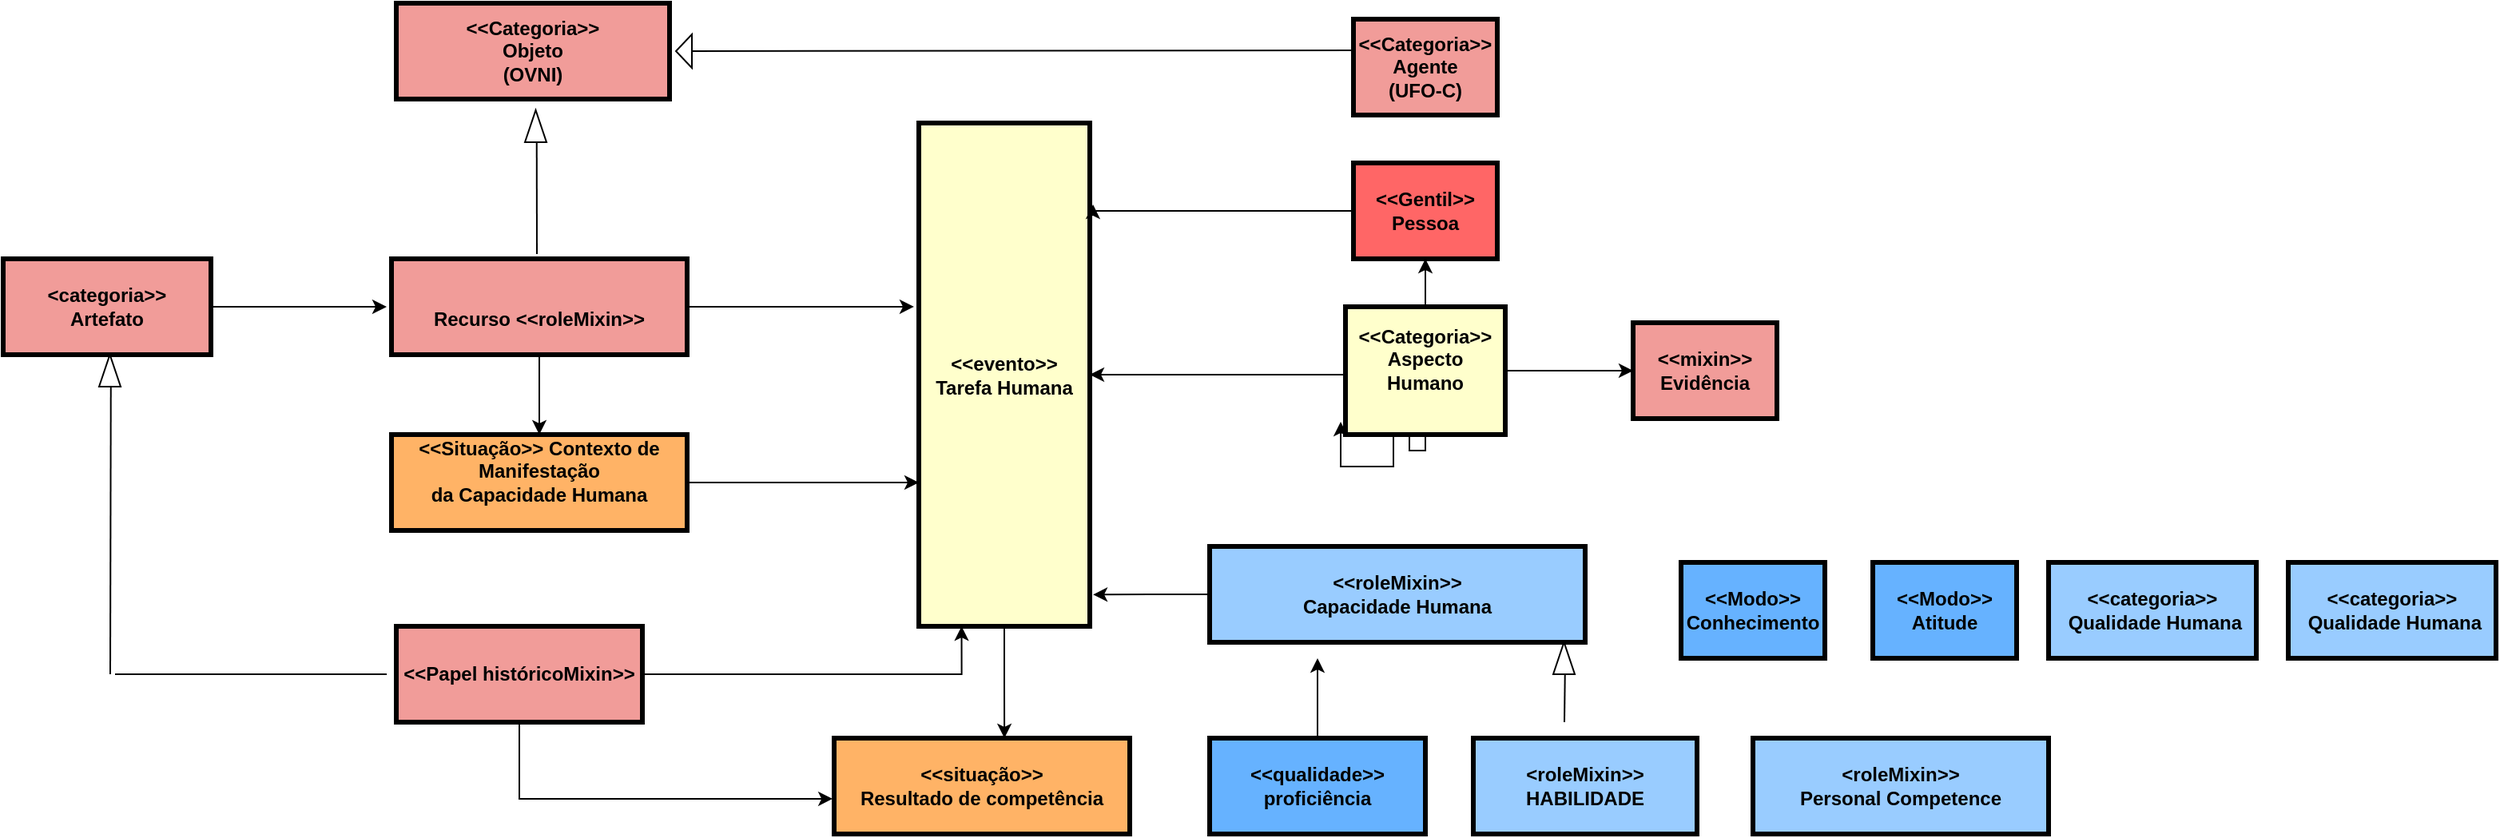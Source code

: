 <mxfile version="25.0.1">
  <diagram name="Page-1" id="c7558073-3199-34d8-9f00-42111426c3f3">
    <mxGraphModel dx="2180" dy="558" grid="1" gridSize="10" guides="1" tooltips="1" connect="1" arrows="1" fold="1" page="1" pageScale="1" pageWidth="826" pageHeight="1169" background="none" math="0" shadow="0">
      <root>
        <mxCell id="0" />
        <mxCell id="1" parent="0" />
        <mxCell id="3" value="&lt;&lt;evento&gt;&gt; &#xa;Tarefa Humana" style="whiteSpace=wrap;align=center;verticalAlign=middle;fontStyle=1;strokeWidth=3;fillColor=#FFFFCC" parent="1" vertex="1">
          <mxGeometry x="413" y="95" width="107" height="315" as="geometry" />
        </mxCell>
        <mxCell id="4" value="&lt;&lt;Categoria&gt;&gt; &#xa;Objeto &#xa;(OVNI)" style="whiteSpace=wrap;align=center;verticalAlign=middle;fontStyle=1;strokeWidth=3;fillColor=#F19C99;" parent="1" vertex="1">
          <mxGeometry x="86" y="20" width="171" height="60" as="geometry" />
        </mxCell>
        <mxCell id="mZcapRQyF1aLiEIGjjHd-96" value="&lt;&lt;Categoria&gt;&gt; &#xa;Agente &#xa;(UFO-C)" style="whiteSpace=wrap;align=center;verticalAlign=middle;fontStyle=1;strokeWidth=3;fillColor=#F19C99;" parent="1" vertex="1">
          <mxGeometry x="685" y="30.0" width="90" height="60" as="geometry" />
        </mxCell>
        <mxCell id="mZcapRQyF1aLiEIGjjHd-98" value="" style="endArrow=none;html=1;rounded=0;entryX=0;entryY=0.325;entryDx=0;entryDy=0;entryPerimeter=0;" parent="1" target="mZcapRQyF1aLiEIGjjHd-96" edge="1">
          <mxGeometry width="50" height="50" relative="1" as="geometry">
            <mxPoint x="271" y="50" as="sourcePoint" />
            <mxPoint x="591" y="49.5" as="targetPoint" />
          </mxGeometry>
        </mxCell>
        <mxCell id="mZcapRQyF1aLiEIGjjHd-100" value="" style="triangle;whiteSpace=wrap;html=1;direction=west;" parent="1" vertex="1">
          <mxGeometry x="261" y="39.5" width="10" height="21" as="geometry" />
        </mxCell>
        <mxCell id="mZcapRQyF1aLiEIGjjHd-101" value="&lt;&lt;Gentil&gt;&gt; &#xa;Pessoa" style="whiteSpace=wrap;align=center;verticalAlign=middle;fontStyle=1;strokeWidth=3;fillColor=#FF6666;" parent="1" vertex="1">
          <mxGeometry x="685" y="120.0" width="90" height="60" as="geometry" />
        </mxCell>
        <mxCell id="mZcapRQyF1aLiEIGjjHd-128" style="edgeStyle=orthogonalEdgeStyle;rounded=0;orthogonalLoop=1;jettySize=auto;html=1;entryX=1;entryY=0.5;entryDx=0;entryDy=0;" parent="1" source="mZcapRQyF1aLiEIGjjHd-102" target="3" edge="1">
          <mxGeometry relative="1" as="geometry">
            <Array as="points">
              <mxPoint x="600" y="253" />
            </Array>
          </mxGeometry>
        </mxCell>
        <mxCell id="mZcapRQyF1aLiEIGjjHd-135" value="" style="edgeStyle=orthogonalEdgeStyle;rounded=0;orthogonalLoop=1;jettySize=auto;html=1;" parent="1" source="mZcapRQyF1aLiEIGjjHd-102" target="mZcapRQyF1aLiEIGjjHd-101" edge="1">
          <mxGeometry relative="1" as="geometry" />
        </mxCell>
        <mxCell id="mZcapRQyF1aLiEIGjjHd-136" value="" style="edgeStyle=orthogonalEdgeStyle;rounded=0;orthogonalLoop=1;jettySize=auto;html=1;" parent="1" source="mZcapRQyF1aLiEIGjjHd-102" target="mZcapRQyF1aLiEIGjjHd-103" edge="1">
          <mxGeometry relative="1" as="geometry" />
        </mxCell>
        <mxCell id="mZcapRQyF1aLiEIGjjHd-102" value="&lt;&lt;Categoria&gt;&gt; &#xa;Aspecto Humano&#xa;" style="whiteSpace=wrap;align=center;verticalAlign=middle;fontStyle=1;strokeWidth=3;fillColor=#FFFFCC" parent="1" vertex="1">
          <mxGeometry x="680" y="210" width="100" height="80" as="geometry" />
        </mxCell>
        <mxCell id="mZcapRQyF1aLiEIGjjHd-103" value="&lt;&lt;mixin&gt;&gt; &#xa;Evidência" style="whiteSpace=wrap;align=center;verticalAlign=middle;fontStyle=1;strokeWidth=3;fillColor=#F19C99;" parent="1" vertex="1">
          <mxGeometry x="860" y="220.0" width="90" height="60" as="geometry" />
        </mxCell>
        <mxCell id="mZcapRQyF1aLiEIGjjHd-130" style="edgeStyle=orthogonalEdgeStyle;rounded=0;orthogonalLoop=1;jettySize=auto;html=1;entryX=1.019;entryY=0.937;entryDx=0;entryDy=0;entryPerimeter=0;" parent="1" source="mZcapRQyF1aLiEIGjjHd-104" target="3" edge="1">
          <mxGeometry relative="1" as="geometry">
            <mxPoint x="530" y="390" as="targetPoint" />
          </mxGeometry>
        </mxCell>
        <mxCell id="mZcapRQyF1aLiEIGjjHd-104" value="&lt;&lt;roleMixin&gt;&gt; &#xa;Capacidade Humana" style="whiteSpace=wrap;align=center;verticalAlign=middle;fontStyle=1;strokeWidth=3;fillColor=#99CCFF;" parent="1" vertex="1">
          <mxGeometry x="595" y="360" width="235" height="60" as="geometry" />
        </mxCell>
        <mxCell id="mZcapRQyF1aLiEIGjjHd-105" value="&lt;&lt;Modo&gt;&gt; &#xa;Conhecimento" style="whiteSpace=wrap;align=center;verticalAlign=middle;fontStyle=1;strokeWidth=3;fillColor=#66B2FF;" parent="1" vertex="1">
          <mxGeometry x="890" y="370.0" width="90" height="60" as="geometry" />
        </mxCell>
        <mxCell id="mZcapRQyF1aLiEIGjjHd-106" value="&lt;&lt;Modo&gt;&gt; &#xa;Atitude" style="whiteSpace=wrap;align=center;verticalAlign=middle;fontStyle=1;strokeWidth=3;fillColor=#66B2FF;" parent="1" vertex="1">
          <mxGeometry x="1010" y="370.0" width="90" height="60" as="geometry" />
        </mxCell>
        <mxCell id="mZcapRQyF1aLiEIGjjHd-107" value="&lt;&lt;categoria&gt;&gt; &#xa; Qualidade Humana" style="whiteSpace=wrap;align=center;verticalAlign=middle;fontStyle=1;strokeWidth=3;fillColor=#99CCFF;" parent="1" vertex="1">
          <mxGeometry x="1120" y="370" width="130" height="60" as="geometry" />
        </mxCell>
        <mxCell id="mZcapRQyF1aLiEIGjjHd-108" value="&lt;&lt;categoria&gt;&gt; &#xa; Qualidade Humana" style="whiteSpace=wrap;align=center;verticalAlign=middle;fontStyle=1;strokeWidth=3;fillColor=#99CCFF;" parent="1" vertex="1">
          <mxGeometry x="1270" y="370" width="130" height="60" as="geometry" />
        </mxCell>
        <mxCell id="mZcapRQyF1aLiEIGjjHd-125" style="edgeStyle=orthogonalEdgeStyle;rounded=0;orthogonalLoop=1;jettySize=auto;html=1;" parent="1" source="mZcapRQyF1aLiEIGjjHd-109" edge="1">
          <mxGeometry relative="1" as="geometry">
            <mxPoint x="662.5" y="430" as="targetPoint" />
          </mxGeometry>
        </mxCell>
        <mxCell id="mZcapRQyF1aLiEIGjjHd-109" value="&lt;&lt;qualidade&gt;&gt; &#xa;proficiência" style="whiteSpace=wrap;align=center;verticalAlign=middle;fontStyle=1;strokeWidth=3;fillColor=#66B2FF;" parent="1" vertex="1">
          <mxGeometry x="595" y="480" width="135" height="60" as="geometry" />
        </mxCell>
        <mxCell id="mZcapRQyF1aLiEIGjjHd-110" value="&lt;roleMixin&gt;&gt; &#xa;HABILIDADE" style="whiteSpace=wrap;align=center;verticalAlign=middle;fontStyle=1;strokeWidth=3;fillColor=#99CCFF;" parent="1" vertex="1">
          <mxGeometry x="760" y="480" width="140" height="60" as="geometry" />
        </mxCell>
        <mxCell id="mZcapRQyF1aLiEIGjjHd-111" value="&lt;roleMixin&gt;&gt; &#xa;Personal Competence" style="whiteSpace=wrap;align=center;verticalAlign=middle;fontStyle=1;strokeWidth=3;fillColor=#99CCFF;" parent="1" vertex="1">
          <mxGeometry x="935" y="480" width="185" height="60" as="geometry" />
        </mxCell>
        <mxCell id="mZcapRQyF1aLiEIGjjHd-112" value="&lt;&lt;situação&gt;&gt; &#xa;Resultado de competência" style="whiteSpace=wrap;align=center;verticalAlign=middle;fontStyle=1;strokeWidth=3;fillColor=#FFB366;" parent="1" vertex="1">
          <mxGeometry x="360" y="480" width="185" height="60" as="geometry" />
        </mxCell>
        <mxCell id="mZcapRQyF1aLiEIGjjHd-119" style="edgeStyle=orthogonalEdgeStyle;rounded=0;orthogonalLoop=1;jettySize=auto;html=1;exitX=1;exitY=0.5;exitDx=0;exitDy=0;entryX=0.25;entryY=1;entryDx=0;entryDy=0;" parent="1" source="mZcapRQyF1aLiEIGjjHd-113" target="3" edge="1">
          <mxGeometry relative="1" as="geometry">
            <mxPoint x="280" y="440" as="targetPoint" />
          </mxGeometry>
        </mxCell>
        <mxCell id="mZcapRQyF1aLiEIGjjHd-113" value="&lt;&lt;Papel históricoMixin&gt;&gt;" style="whiteSpace=wrap;align=center;verticalAlign=middle;fontStyle=1;strokeWidth=3;fillColor=#F19C99;" parent="1" vertex="1">
          <mxGeometry x="86" y="410" width="154" height="60" as="geometry" />
        </mxCell>
        <mxCell id="mZcapRQyF1aLiEIGjjHd-118" style="edgeStyle=orthogonalEdgeStyle;rounded=0;orthogonalLoop=1;jettySize=auto;html=1;entryX=0.5;entryY=0;entryDx=0;entryDy=0;" parent="1" source="mZcapRQyF1aLiEIGjjHd-114" target="mZcapRQyF1aLiEIGjjHd-115" edge="1">
          <mxGeometry relative="1" as="geometry" />
        </mxCell>
        <mxCell id="mZcapRQyF1aLiEIGjjHd-114" value="&#xa;Recurso &lt;&lt;roleMixin&gt;&gt;" style="whiteSpace=wrap;align=center;verticalAlign=middle;fontStyle=1;strokeWidth=3;fillColor=#F19C99;" parent="1" vertex="1">
          <mxGeometry x="83" y="180" width="185" height="60" as="geometry" />
        </mxCell>
        <mxCell id="mZcapRQyF1aLiEIGjjHd-121" style="edgeStyle=orthogonalEdgeStyle;rounded=0;orthogonalLoop=1;jettySize=auto;html=1;" parent="1" source="mZcapRQyF1aLiEIGjjHd-115" target="3" edge="1">
          <mxGeometry relative="1" as="geometry">
            <Array as="points">
              <mxPoint x="400" y="320" />
              <mxPoint x="400" y="320" />
            </Array>
          </mxGeometry>
        </mxCell>
        <mxCell id="mZcapRQyF1aLiEIGjjHd-115" value="&lt;&lt;Situação&gt;&gt; Contexto de Manifestação &#xa;da Capacidade Humana&#xa;" style="whiteSpace=wrap;align=center;verticalAlign=middle;fontStyle=1;strokeWidth=3;fillColor=#FFB366;" parent="1" vertex="1">
          <mxGeometry x="83" y="290" width="185" height="60" as="geometry" />
        </mxCell>
        <mxCell id="mZcapRQyF1aLiEIGjjHd-117" style="edgeStyle=orthogonalEdgeStyle;rounded=0;orthogonalLoop=1;jettySize=auto;html=1;" parent="1" source="mZcapRQyF1aLiEIGjjHd-116" edge="1">
          <mxGeometry relative="1" as="geometry">
            <mxPoint x="80" y="210" as="targetPoint" />
          </mxGeometry>
        </mxCell>
        <mxCell id="mZcapRQyF1aLiEIGjjHd-116" value="&lt;categoria&gt;&gt; &#xa;Artefato" style="whiteSpace=wrap;align=center;verticalAlign=middle;fontStyle=1;strokeWidth=3;fillColor=#F19C99;" parent="1" vertex="1">
          <mxGeometry x="-160" y="180" width="130" height="60" as="geometry" />
        </mxCell>
        <mxCell id="mZcapRQyF1aLiEIGjjHd-122" style="edgeStyle=orthogonalEdgeStyle;rounded=0;orthogonalLoop=1;jettySize=auto;html=1;entryX=-0.028;entryY=0.365;entryDx=0;entryDy=0;entryPerimeter=0;" parent="1" source="mZcapRQyF1aLiEIGjjHd-114" target="3" edge="1">
          <mxGeometry relative="1" as="geometry" />
        </mxCell>
        <mxCell id="mZcapRQyF1aLiEIGjjHd-123" style="edgeStyle=orthogonalEdgeStyle;rounded=0;orthogonalLoop=1;jettySize=auto;html=1;entryX=-0.005;entryY=0.633;entryDx=0;entryDy=0;entryPerimeter=0;" parent="1" source="mZcapRQyF1aLiEIGjjHd-113" target="mZcapRQyF1aLiEIGjjHd-112" edge="1">
          <mxGeometry relative="1" as="geometry">
            <Array as="points">
              <mxPoint x="163" y="518" />
            </Array>
          </mxGeometry>
        </mxCell>
        <mxCell id="mZcapRQyF1aLiEIGjjHd-124" style="edgeStyle=orthogonalEdgeStyle;rounded=0;orthogonalLoop=1;jettySize=auto;html=1;entryX=0.576;entryY=0;entryDx=0;entryDy=0;entryPerimeter=0;" parent="1" source="3" target="mZcapRQyF1aLiEIGjjHd-112" edge="1">
          <mxGeometry relative="1" as="geometry" />
        </mxCell>
        <mxCell id="mZcapRQyF1aLiEIGjjHd-127" style="edgeStyle=orthogonalEdgeStyle;rounded=0;orthogonalLoop=1;jettySize=auto;html=1;entryX=1.019;entryY=0.162;entryDx=0;entryDy=0;entryPerimeter=0;" parent="1" source="mZcapRQyF1aLiEIGjjHd-101" target="3" edge="1">
          <mxGeometry relative="1" as="geometry">
            <Array as="points">
              <mxPoint x="522" y="150" />
            </Array>
          </mxGeometry>
        </mxCell>
        <mxCell id="mZcapRQyF1aLiEIGjjHd-132" style="edgeStyle=orthogonalEdgeStyle;rounded=0;orthogonalLoop=1;jettySize=auto;html=1;entryX=-0.03;entryY=0.9;entryDx=0;entryDy=0;entryPerimeter=0;exitX=0.5;exitY=1;exitDx=0;exitDy=0;" parent="1" source="mZcapRQyF1aLiEIGjjHd-102" target="mZcapRQyF1aLiEIGjjHd-102" edge="1">
          <mxGeometry relative="1" as="geometry">
            <mxPoint x="730" y="300" as="sourcePoint" />
            <Array as="points">
              <mxPoint x="730" y="300" />
              <mxPoint x="720" y="300" />
              <mxPoint x="720" y="290" />
              <mxPoint x="710" y="290" />
              <mxPoint x="710" y="310" />
              <mxPoint x="677" y="310" />
            </Array>
          </mxGeometry>
        </mxCell>
        <mxCell id="R1U67L6EWozbl_Dzh-y6-4" value="" style="triangle;whiteSpace=wrap;html=1;direction=north;" vertex="1" parent="1">
          <mxGeometry x="166.5" y="87" width="13.5" height="20" as="geometry" />
        </mxCell>
        <mxCell id="R1U67L6EWozbl_Dzh-y6-6" value="" style="endArrow=none;html=1;rounded=0;entryX=0;entryY=0.25;entryDx=0;entryDy=0;" edge="1" parent="1">
          <mxGeometry width="50" height="50" relative="1" as="geometry">
            <mxPoint x="174" y="177" as="sourcePoint" />
            <mxPoint x="173.875" y="107" as="targetPoint" />
          </mxGeometry>
        </mxCell>
        <mxCell id="R1U67L6EWozbl_Dzh-y6-8" value="" style="triangle;whiteSpace=wrap;html=1;direction=north;" vertex="1" parent="1">
          <mxGeometry x="-100" y="240" width="13.5" height="20" as="geometry" />
        </mxCell>
        <mxCell id="R1U67L6EWozbl_Dzh-y6-9" value="" style="endArrow=none;html=1;rounded=0;entryX=0;entryY=0.25;entryDx=0;entryDy=0;" edge="1" parent="1">
          <mxGeometry width="50" height="50" relative="1" as="geometry">
            <mxPoint x="-93" y="440" as="sourcePoint" />
            <mxPoint x="-92.625" y="260" as="targetPoint" />
          </mxGeometry>
        </mxCell>
        <mxCell id="R1U67L6EWozbl_Dzh-y6-10" value="" style="endArrow=none;html=1;rounded=0;" edge="1" parent="1">
          <mxGeometry width="50" height="50" relative="1" as="geometry">
            <mxPoint x="-90" y="440" as="sourcePoint" />
            <mxPoint x="80" y="440" as="targetPoint" />
          </mxGeometry>
        </mxCell>
        <mxCell id="R1U67L6EWozbl_Dzh-y6-11" value="" style="triangle;whiteSpace=wrap;html=1;direction=north;" vertex="1" parent="1">
          <mxGeometry x="810" y="420" width="13.5" height="20" as="geometry" />
        </mxCell>
        <mxCell id="R1U67L6EWozbl_Dzh-y6-12" value="" style="endArrow=none;html=1;rounded=0;entryX=0;entryY=0.25;entryDx=0;entryDy=0;" edge="1" parent="1">
          <mxGeometry width="50" height="50" relative="1" as="geometry">
            <mxPoint x="817" y="470" as="sourcePoint" />
            <mxPoint x="817.375" y="440" as="targetPoint" />
          </mxGeometry>
        </mxCell>
      </root>
    </mxGraphModel>
  </diagram>
</mxfile>
